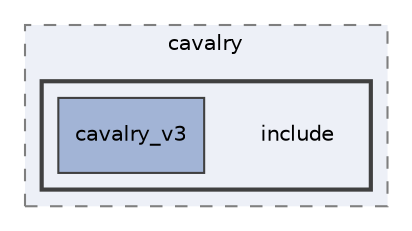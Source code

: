 digraph "drv_modules/private/cavalry/include"
{
 // INTERACTIVE_SVG=YES
 // LATEX_PDF_SIZE
  bgcolor="transparent";
  edge [fontname="Helvetica",fontsize="10",labelfontname="Helvetica",labelfontsize="10"];
  node [fontname="Helvetica",fontsize="10",shape=record];
  compound=true
  subgraph clusterdir_9d95632820f83f1c9f46a6e1151f1291 {
    graph [ bgcolor="#edf0f7", pencolor="grey50", style="filled,dashed,", label="cavalry", fontname="Helvetica", fontsize="10", URL="dir_9d95632820f83f1c9f46a6e1151f1291.html"]
  subgraph clusterdir_24b410d7e142b6519cee015bb8c1ab73 {
    graph [ bgcolor="#edf0f7", pencolor="grey25", style="filled,bold,", label="", fontname="Helvetica", fontsize="10", URL="dir_24b410d7e142b6519cee015bb8c1ab73.html"]
    dir_24b410d7e142b6519cee015bb8c1ab73 [shape=plaintext, label="include"];
  dir_3fdba7336956a472ba0de725de737bc3 [shape=box, label="cavalry_v3", style="filled,", fillcolor="#a2b4d6", color="grey25", URL="dir_3fdba7336956a472ba0de725de737bc3.html"];
  }
  }
}
